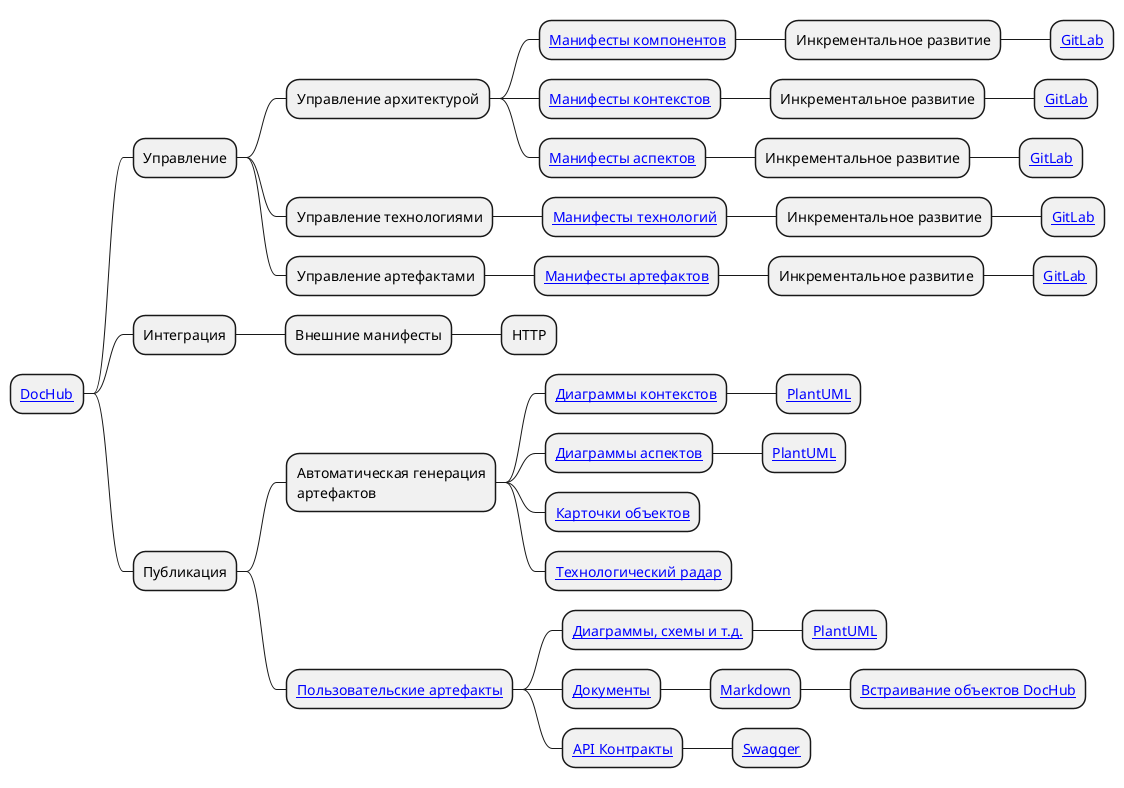 @startmindmap
* [[https://github.com/RabotaRu/DocHub DocHub]]
** Управление
*** Управление архитектурой
**** [[/docs/dochub_components Манифесты компонентов]]
***** Инкрементальное развитие
****** [[https://about.gitlab.com/ GitLab]]
**** [[/docs/dochub_contexts Манифесты контекстов]]
***** Инкрементальное развитие
****** [[https://about.gitlab.com/ GitLab]]
**** [[/docs/dochub_aspects Манифесты аспектов]]
***** Инкрементальное развитие
****** [[https://about.gitlab.com/ GitLab]]
*** Управление технологиями
**** [[/docs/dochub_technologies Манифесты технологий]]
***** Инкрементальное развитие
****** [[https://about.gitlab.com/ GitLab]]
*** Управление артефактами
**** [[/docs/dochub_docs Манифесты артефактов]]
***** Инкрементальное развитие
****** [[https://about.gitlab.com/ GitLab]]
** Интеграция
*** Внешние манифесты
**** HTTP
** Публикация
*** Автоматическая генерация\nартефактов
**** [[/docs/dochub_contexts Диаграммы контекстов]]
***** [[https://plantuml.com/ PlantUML]]
**** [[/docs/dochub_aspects Диаграммы аспектов]]
***** [[https://plantuml.com/ PlantUML]]
**** [[/docs/dochub_forms Карточки объектов]]
**** [[/docs/dochub_radar Технологический радар]]
*** [[/docs/dochub_docs Пользовательские артефакты]]
**** [[/docs/dochub_docs#plantuml Диаграммы, схемы и т.д.]]
***** [[https://plantuml.com/ PlantUML]]
**** [[/docs/dochub_docs#markdown Документы]]
***** [[https://ru.wikipedia.org/wiki/Markdown Markdown]]
****** [[/docs/dochub_docs#markdown Встраивание объектов DocHub]]
**** [[/docs/dochub_docs#swagger API Контракты]]
***** [[https://swagger.io/ Swagger]]
@endmindmap
